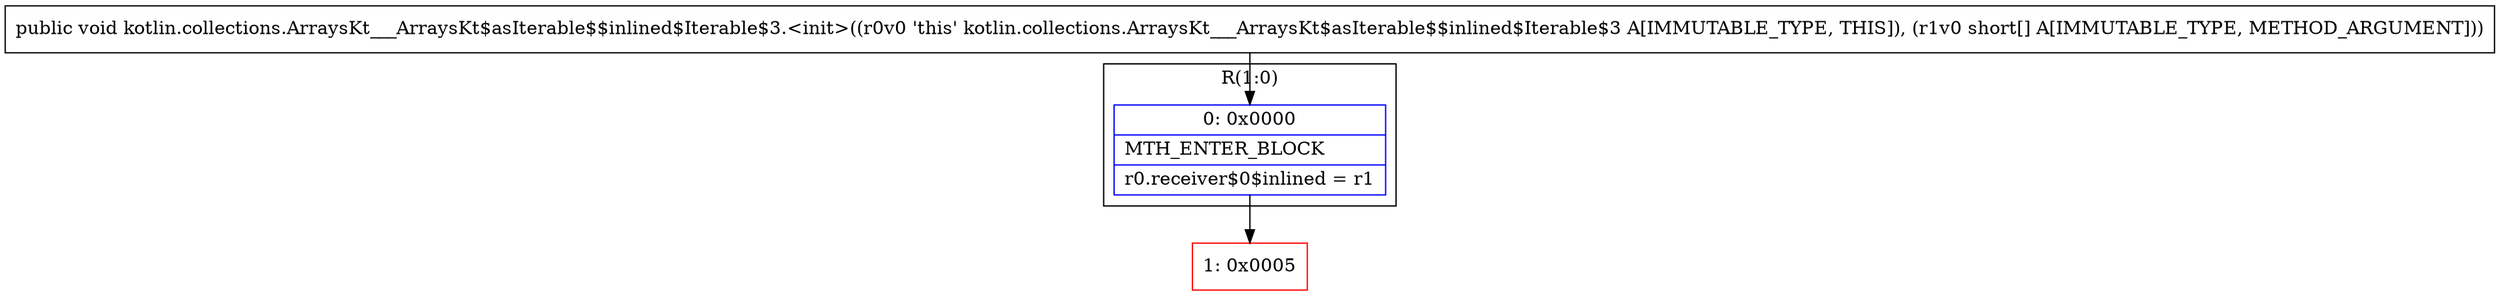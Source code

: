 digraph "CFG forkotlin.collections.ArraysKt___ArraysKt$asIterable$$inlined$Iterable$3.\<init\>([S)V" {
subgraph cluster_Region_42502748 {
label = "R(1:0)";
node [shape=record,color=blue];
Node_0 [shape=record,label="{0\:\ 0x0000|MTH_ENTER_BLOCK\l|r0.receiver$0$inlined = r1\l}"];
}
Node_1 [shape=record,color=red,label="{1\:\ 0x0005}"];
MethodNode[shape=record,label="{public void kotlin.collections.ArraysKt___ArraysKt$asIterable$$inlined$Iterable$3.\<init\>((r0v0 'this' kotlin.collections.ArraysKt___ArraysKt$asIterable$$inlined$Iterable$3 A[IMMUTABLE_TYPE, THIS]), (r1v0 short[] A[IMMUTABLE_TYPE, METHOD_ARGUMENT])) }"];
MethodNode -> Node_0;
Node_0 -> Node_1;
}

